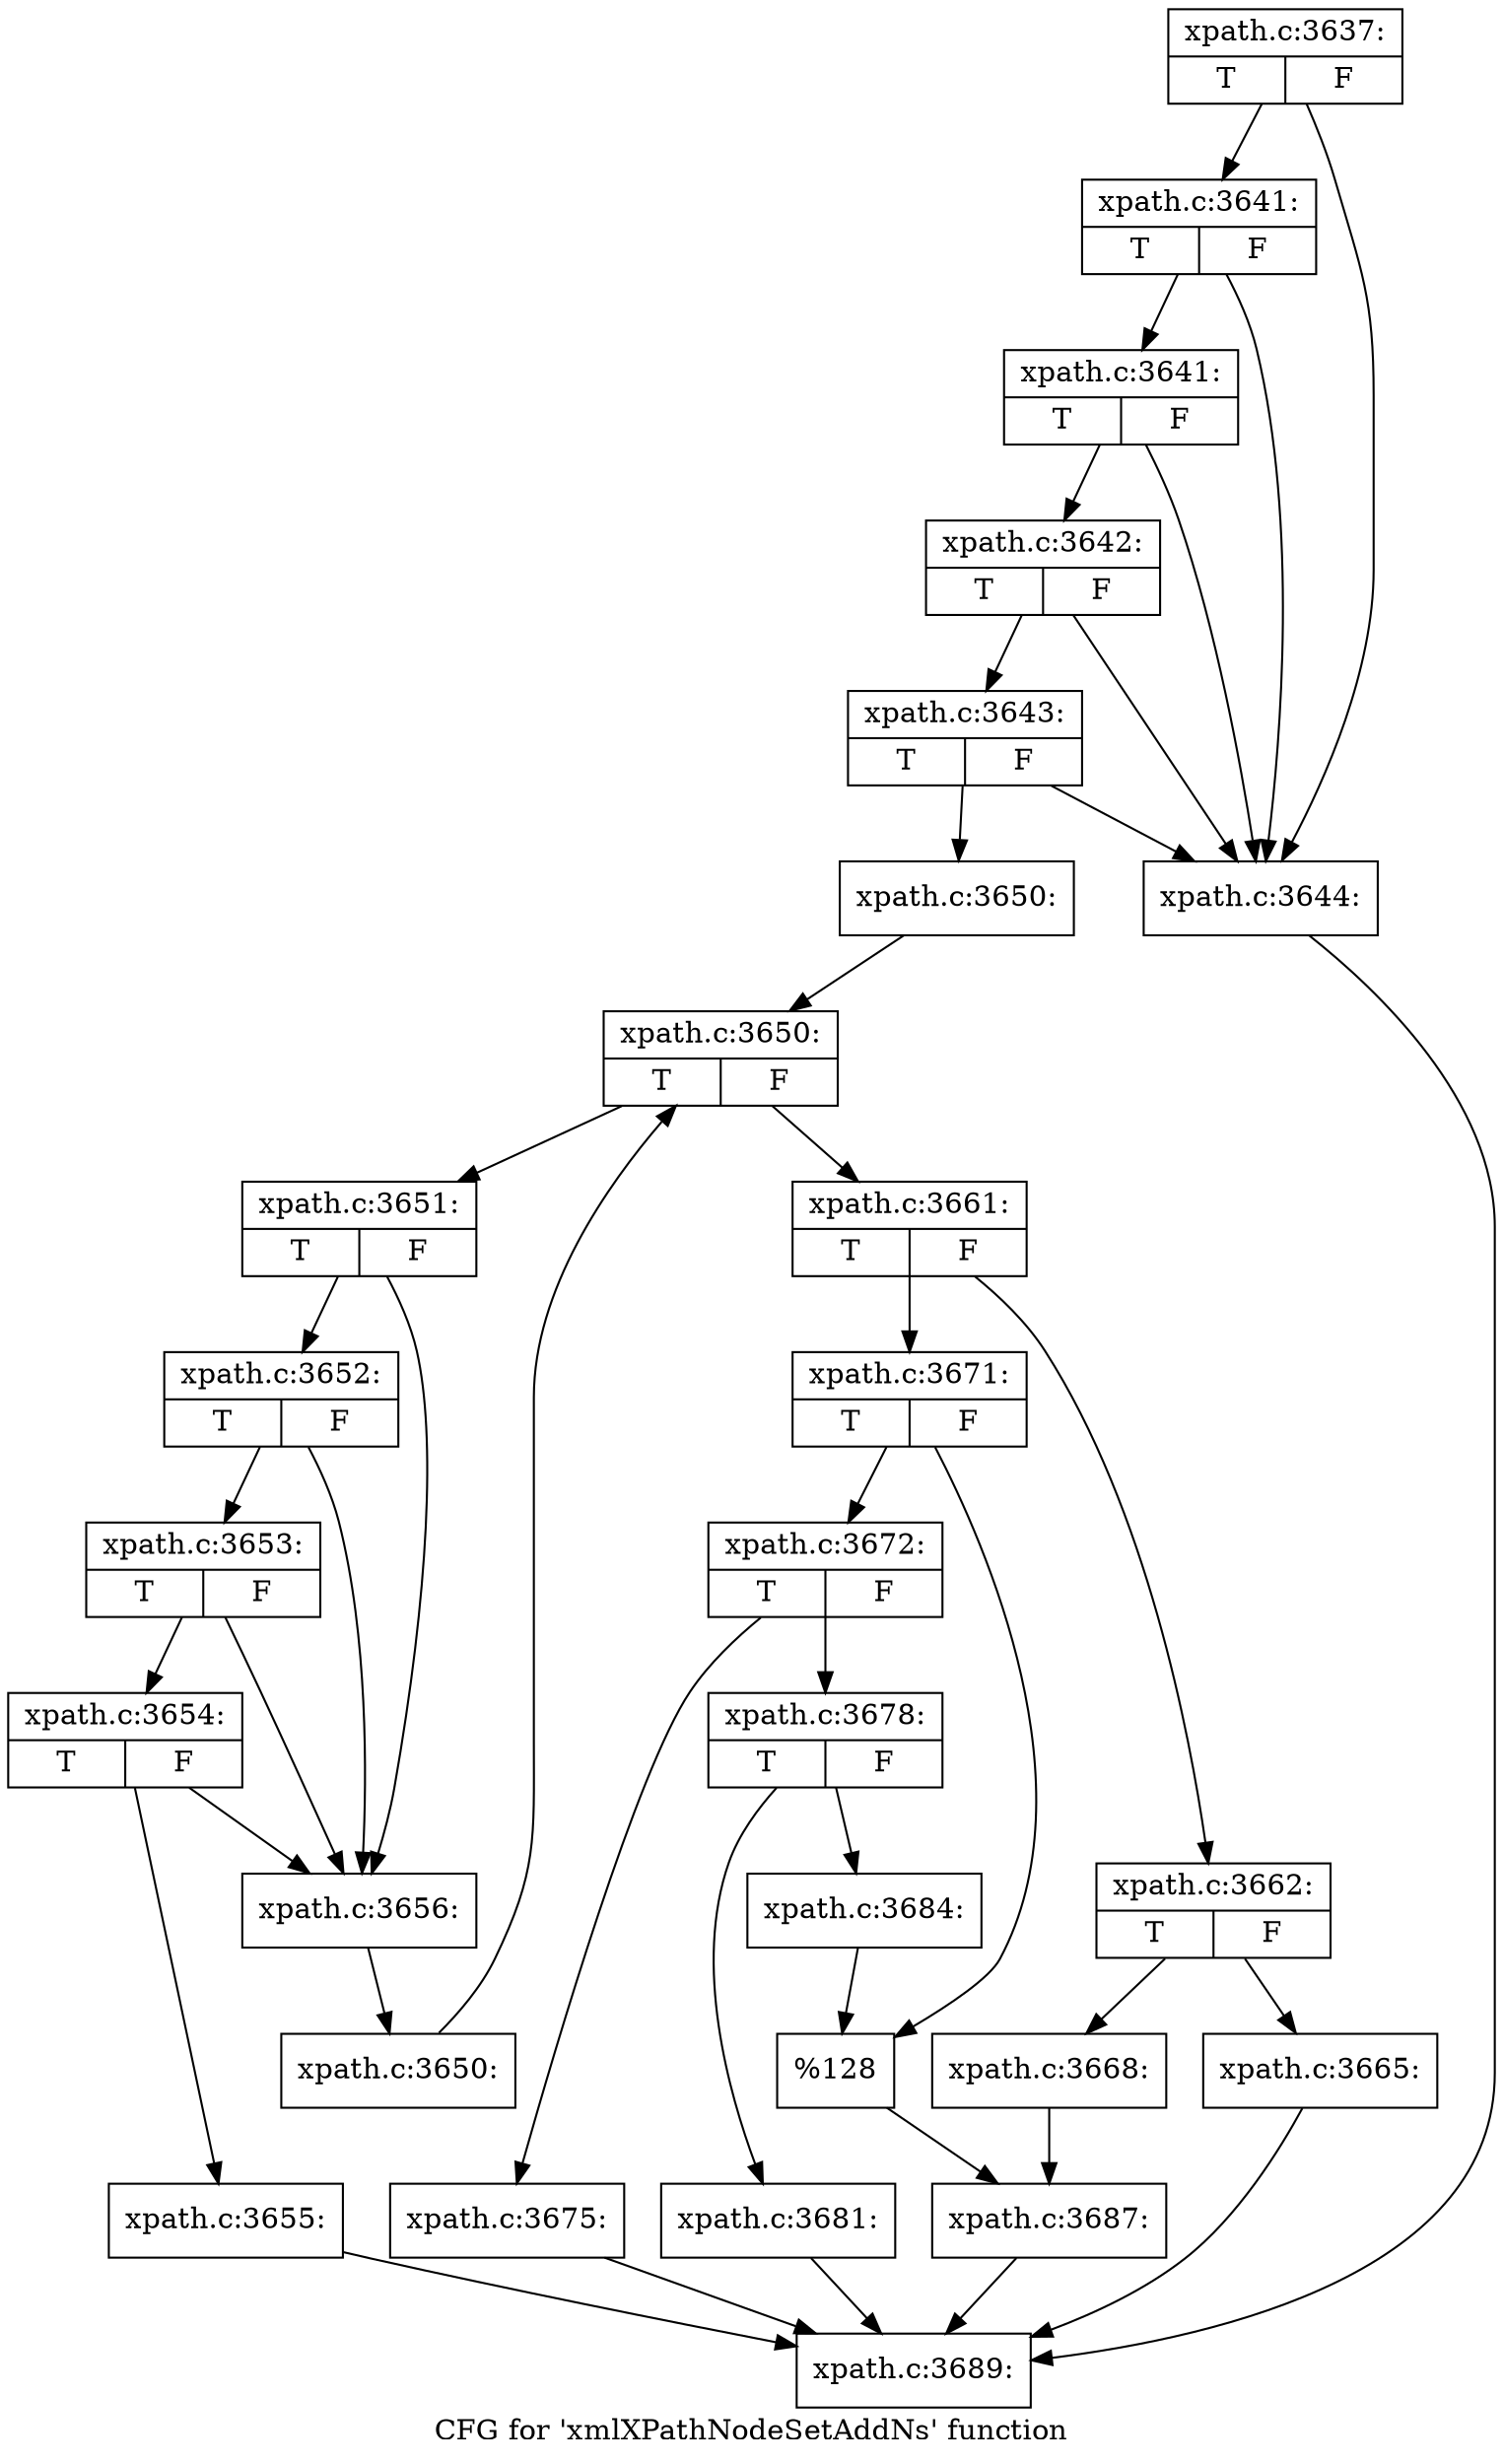 digraph "CFG for 'xmlXPathNodeSetAddNs' function" {
	label="CFG for 'xmlXPathNodeSetAddNs' function";

	Node0x55e6b2527fd0 [shape=record,label="{xpath.c:3637:|{<s0>T|<s1>F}}"];
	Node0x55e6b2527fd0 -> Node0x55e6b252f580;
	Node0x55e6b2527fd0 -> Node0x55e6b252f7a0;
	Node0x55e6b252f7a0 [shape=record,label="{xpath.c:3641:|{<s0>T|<s1>F}}"];
	Node0x55e6b252f7a0 -> Node0x55e6b252f580;
	Node0x55e6b252f7a0 -> Node0x55e6b252f720;
	Node0x55e6b252f720 [shape=record,label="{xpath.c:3641:|{<s0>T|<s1>F}}"];
	Node0x55e6b252f720 -> Node0x55e6b252f580;
	Node0x55e6b252f720 -> Node0x55e6b252f6a0;
	Node0x55e6b252f6a0 [shape=record,label="{xpath.c:3642:|{<s0>T|<s1>F}}"];
	Node0x55e6b252f6a0 -> Node0x55e6b252f580;
	Node0x55e6b252f6a0 -> Node0x55e6b252f620;
	Node0x55e6b252f620 [shape=record,label="{xpath.c:3643:|{<s0>T|<s1>F}}"];
	Node0x55e6b252f620 -> Node0x55e6b252f580;
	Node0x55e6b252f620 -> Node0x55e6b252f5d0;
	Node0x55e6b252f580 [shape=record,label="{xpath.c:3644:}"];
	Node0x55e6b252f580 -> Node0x55e6b25281b0;
	Node0x55e6b252f5d0 [shape=record,label="{xpath.c:3650:}"];
	Node0x55e6b252f5d0 -> Node0x55e6b2530710;
	Node0x55e6b2530710 [shape=record,label="{xpath.c:3650:|{<s0>T|<s1>F}}"];
	Node0x55e6b2530710 -> Node0x55e6b25309f0;
	Node0x55e6b2530710 -> Node0x55e6b25305b0;
	Node0x55e6b25309f0 [shape=record,label="{xpath.c:3651:|{<s0>T|<s1>F}}"];
	Node0x55e6b25309f0 -> Node0x55e6b2530fc0;
	Node0x55e6b25309f0 -> Node0x55e6b2530e70;
	Node0x55e6b2530fc0 [shape=record,label="{xpath.c:3652:|{<s0>T|<s1>F}}"];
	Node0x55e6b2530fc0 -> Node0x55e6b2530f40;
	Node0x55e6b2530fc0 -> Node0x55e6b2530e70;
	Node0x55e6b2530f40 [shape=record,label="{xpath.c:3653:|{<s0>T|<s1>F}}"];
	Node0x55e6b2530f40 -> Node0x55e6b2530ec0;
	Node0x55e6b2530f40 -> Node0x55e6b2530e70;
	Node0x55e6b2530ec0 [shape=record,label="{xpath.c:3654:|{<s0>T|<s1>F}}"];
	Node0x55e6b2530ec0 -> Node0x55e6b2530e20;
	Node0x55e6b2530ec0 -> Node0x55e6b2530e70;
	Node0x55e6b2530e20 [shape=record,label="{xpath.c:3655:}"];
	Node0x55e6b2530e20 -> Node0x55e6b25281b0;
	Node0x55e6b2530e70 [shape=record,label="{xpath.c:3656:}"];
	Node0x55e6b2530e70 -> Node0x55e6b2530960;
	Node0x55e6b2530960 [shape=record,label="{xpath.c:3650:}"];
	Node0x55e6b2530960 -> Node0x55e6b2530710;
	Node0x55e6b25305b0 [shape=record,label="{xpath.c:3661:|{<s0>T|<s1>F}}"];
	Node0x55e6b25305b0 -> Node0x55e6b2533050;
	Node0x55e6b25305b0 -> Node0x55e6b25330f0;
	Node0x55e6b2533050 [shape=record,label="{xpath.c:3662:|{<s0>T|<s1>F}}"];
	Node0x55e6b2533050 -> Node0x55e6b25339d0;
	Node0x55e6b2533050 -> Node0x55e6b2533a20;
	Node0x55e6b25339d0 [shape=record,label="{xpath.c:3665:}"];
	Node0x55e6b25339d0 -> Node0x55e6b25281b0;
	Node0x55e6b2533a20 [shape=record,label="{xpath.c:3668:}"];
	Node0x55e6b2533a20 -> Node0x55e6b25330a0;
	Node0x55e6b25330f0 [shape=record,label="{xpath.c:3671:|{<s0>T|<s1>F}}"];
	Node0x55e6b25330f0 -> Node0x55e6b25352d0;
	Node0x55e6b25330f0 -> Node0x55e6b2535320;
	Node0x55e6b25352d0 [shape=record,label="{xpath.c:3672:|{<s0>T|<s1>F}}"];
	Node0x55e6b25352d0 -> Node0x55e6b2535c00;
	Node0x55e6b25352d0 -> Node0x55e6b2535c50;
	Node0x55e6b2535c00 [shape=record,label="{xpath.c:3675:}"];
	Node0x55e6b2535c00 -> Node0x55e6b25281b0;
	Node0x55e6b2535c50 [shape=record,label="{xpath.c:3678:|{<s0>T|<s1>F}}"];
	Node0x55e6b2535c50 -> Node0x55e6b2537450;
	Node0x55e6b2535c50 -> Node0x55e6b25374a0;
	Node0x55e6b2537450 [shape=record,label="{xpath.c:3681:}"];
	Node0x55e6b2537450 -> Node0x55e6b25281b0;
	Node0x55e6b25374a0 [shape=record,label="{xpath.c:3684:}"];
	Node0x55e6b25374a0 -> Node0x55e6b2535320;
	Node0x55e6b2535320 [shape=record,label="{%128}"];
	Node0x55e6b2535320 -> Node0x55e6b25330a0;
	Node0x55e6b25330a0 [shape=record,label="{xpath.c:3687:}"];
	Node0x55e6b25330a0 -> Node0x55e6b25281b0;
	Node0x55e6b25281b0 [shape=record,label="{xpath.c:3689:}"];
}
